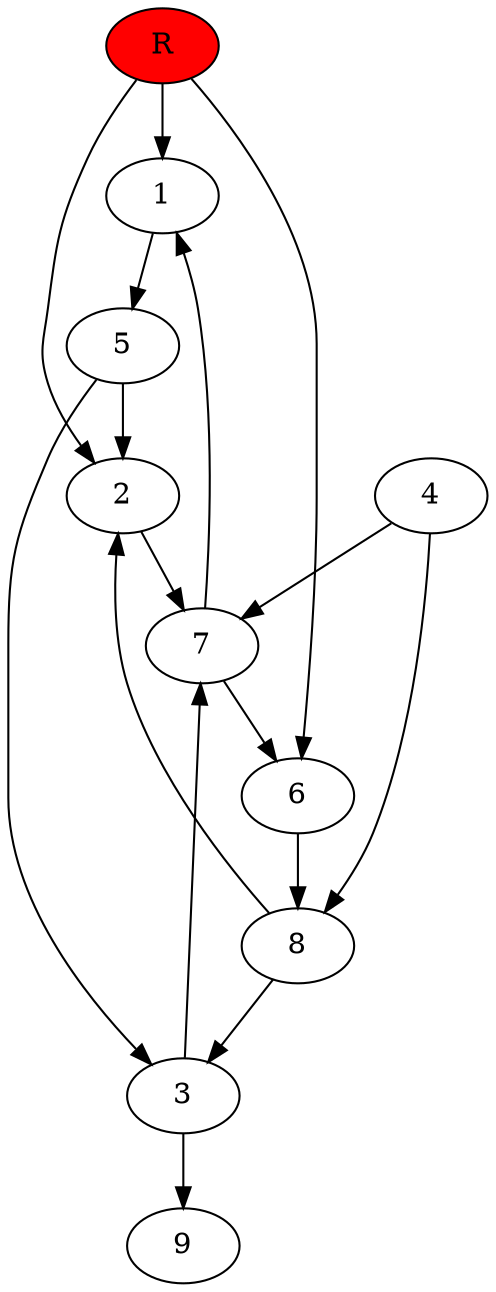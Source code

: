 digraph prb43794 {
	1
	2
	3
	4
	5
	6
	7
	8
	R [fillcolor="#ff0000" style=filled]
	1 -> 5
	2 -> 7
	3 -> 7
	3 -> 9
	4 -> 7
	4 -> 8
	5 -> 2
	5 -> 3
	6 -> 8
	7 -> 1
	7 -> 6
	8 -> 2
	8 -> 3
	R -> 1
	R -> 2
	R -> 6
}
